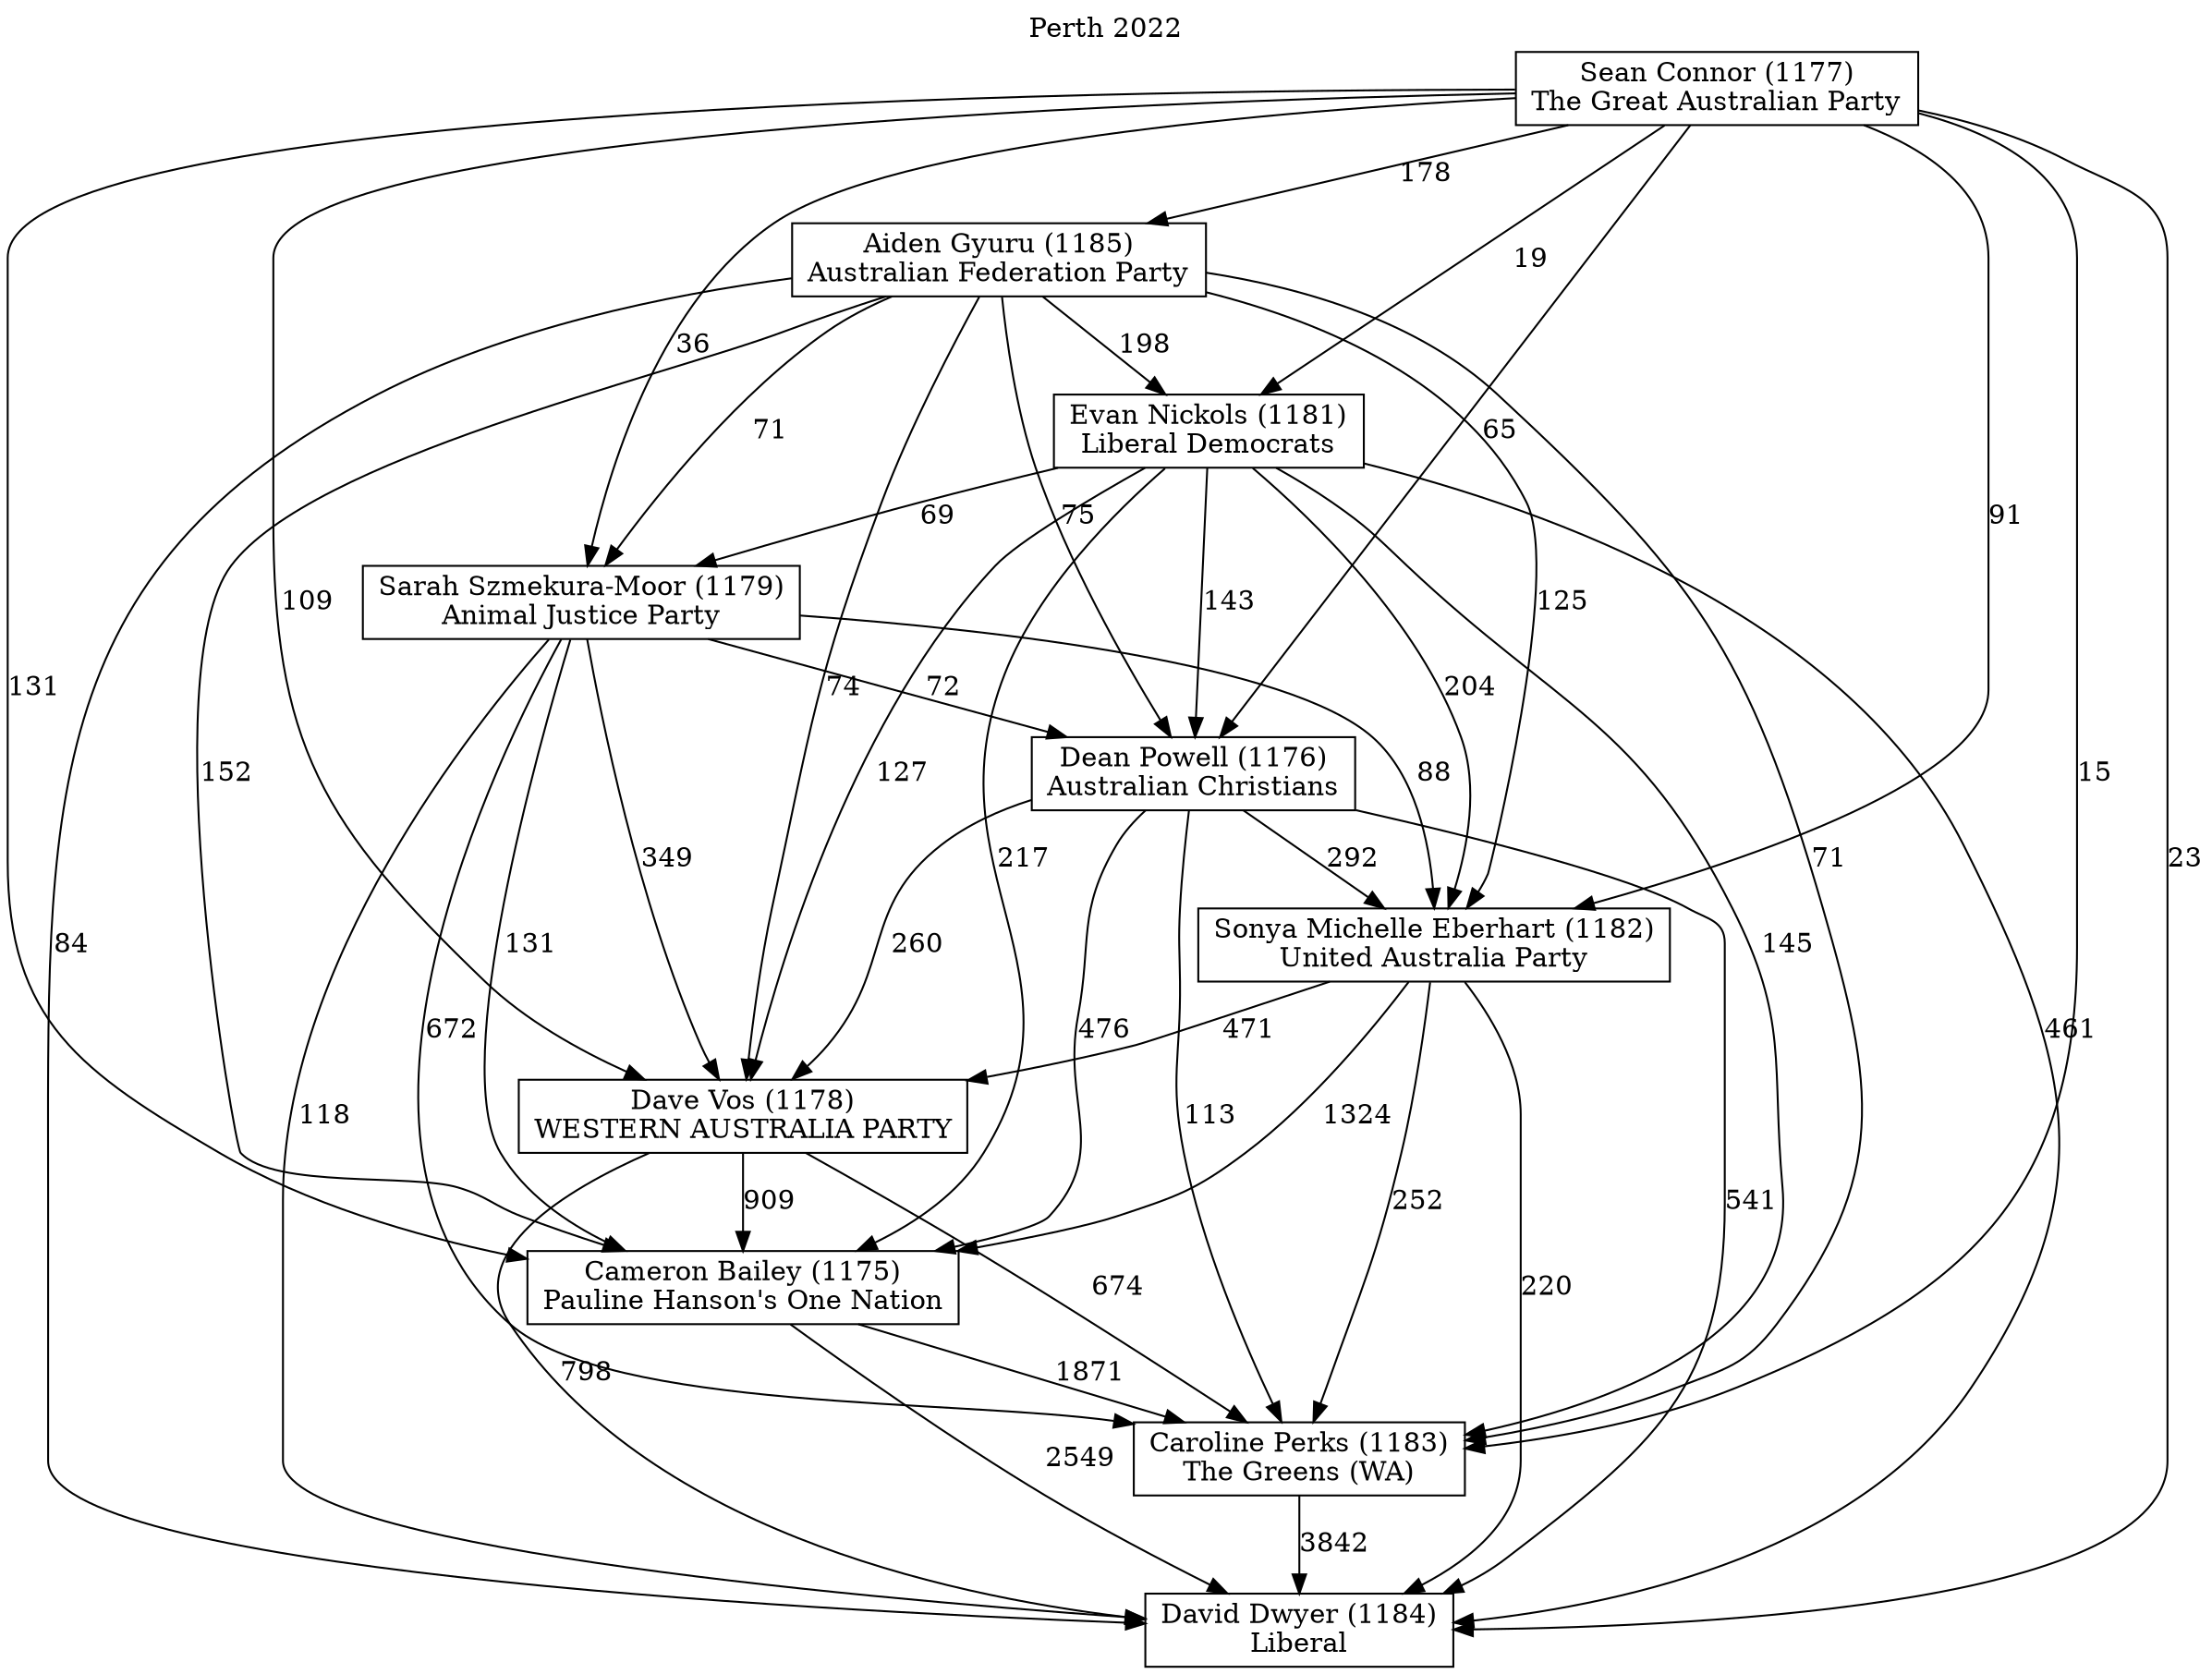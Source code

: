 // House preference flow
digraph "David Dwyer (1184)_Perth_2022" {
	graph [label="Perth 2022" labelloc=t mclimit=10]
	node [shape=box]
	"David Dwyer (1184)" [label="David Dwyer (1184)
Liberal"]
	"Caroline Perks (1183)" [label="Caroline Perks (1183)
The Greens (WA)"]
	"Cameron Bailey (1175)" [label="Cameron Bailey (1175)
Pauline Hanson's One Nation"]
	"Dave Vos (1178)" [label="Dave Vos (1178)
WESTERN AUSTRALIA PARTY"]
	"Sonya Michelle Eberhart (1182)" [label="Sonya Michelle Eberhart (1182)
United Australia Party"]
	"Dean Powell (1176)" [label="Dean Powell (1176)
Australian Christians"]
	"Sarah Szmekura-Moor (1179)" [label="Sarah Szmekura-Moor (1179)
Animal Justice Party"]
	"Evan Nickols (1181)" [label="Evan Nickols (1181)
Liberal Democrats"]
	"Aiden Gyuru (1185)" [label="Aiden Gyuru (1185)
Australian Federation Party"]
	"Sean Connor (1177)" [label="Sean Connor (1177)
The Great Australian Party"]
	"Caroline Perks (1183)" -> "David Dwyer (1184)" [label=3842]
	"Cameron Bailey (1175)" -> "Caroline Perks (1183)" [label=1871]
	"Dave Vos (1178)" -> "Cameron Bailey (1175)" [label=909]
	"Sonya Michelle Eberhart (1182)" -> "Dave Vos (1178)" [label=471]
	"Dean Powell (1176)" -> "Sonya Michelle Eberhart (1182)" [label=292]
	"Sarah Szmekura-Moor (1179)" -> "Dean Powell (1176)" [label=72]
	"Evan Nickols (1181)" -> "Sarah Szmekura-Moor (1179)" [label=69]
	"Aiden Gyuru (1185)" -> "Evan Nickols (1181)" [label=198]
	"Sean Connor (1177)" -> "Aiden Gyuru (1185)" [label=178]
	"Cameron Bailey (1175)" -> "David Dwyer (1184)" [label=2549]
	"Dave Vos (1178)" -> "David Dwyer (1184)" [label=798]
	"Sonya Michelle Eberhart (1182)" -> "David Dwyer (1184)" [label=220]
	"Dean Powell (1176)" -> "David Dwyer (1184)" [label=541]
	"Sarah Szmekura-Moor (1179)" -> "David Dwyer (1184)" [label=118]
	"Evan Nickols (1181)" -> "David Dwyer (1184)" [label=461]
	"Aiden Gyuru (1185)" -> "David Dwyer (1184)" [label=84]
	"Sean Connor (1177)" -> "David Dwyer (1184)" [label=23]
	"Sean Connor (1177)" -> "Evan Nickols (1181)" [label=19]
	"Aiden Gyuru (1185)" -> "Sarah Szmekura-Moor (1179)" [label=71]
	"Sean Connor (1177)" -> "Sarah Szmekura-Moor (1179)" [label=36]
	"Evan Nickols (1181)" -> "Dean Powell (1176)" [label=143]
	"Aiden Gyuru (1185)" -> "Dean Powell (1176)" [label=75]
	"Sean Connor (1177)" -> "Dean Powell (1176)" [label=65]
	"Sarah Szmekura-Moor (1179)" -> "Sonya Michelle Eberhart (1182)" [label=88]
	"Evan Nickols (1181)" -> "Sonya Michelle Eberhart (1182)" [label=204]
	"Aiden Gyuru (1185)" -> "Sonya Michelle Eberhart (1182)" [label=125]
	"Sean Connor (1177)" -> "Sonya Michelle Eberhart (1182)" [label=91]
	"Dean Powell (1176)" -> "Dave Vos (1178)" [label=260]
	"Sarah Szmekura-Moor (1179)" -> "Dave Vos (1178)" [label=349]
	"Evan Nickols (1181)" -> "Dave Vos (1178)" [label=127]
	"Aiden Gyuru (1185)" -> "Dave Vos (1178)" [label=74]
	"Sean Connor (1177)" -> "Dave Vos (1178)" [label=109]
	"Sonya Michelle Eberhart (1182)" -> "Cameron Bailey (1175)" [label=1324]
	"Dean Powell (1176)" -> "Cameron Bailey (1175)" [label=476]
	"Sarah Szmekura-Moor (1179)" -> "Cameron Bailey (1175)" [label=131]
	"Evan Nickols (1181)" -> "Cameron Bailey (1175)" [label=217]
	"Aiden Gyuru (1185)" -> "Cameron Bailey (1175)" [label=152]
	"Sean Connor (1177)" -> "Cameron Bailey (1175)" [label=131]
	"Dave Vos (1178)" -> "Caroline Perks (1183)" [label=674]
	"Sonya Michelle Eberhart (1182)" -> "Caroline Perks (1183)" [label=252]
	"Dean Powell (1176)" -> "Caroline Perks (1183)" [label=113]
	"Sarah Szmekura-Moor (1179)" -> "Caroline Perks (1183)" [label=672]
	"Evan Nickols (1181)" -> "Caroline Perks (1183)" [label=145]
	"Aiden Gyuru (1185)" -> "Caroline Perks (1183)" [label=71]
	"Sean Connor (1177)" -> "Caroline Perks (1183)" [label=15]
}
